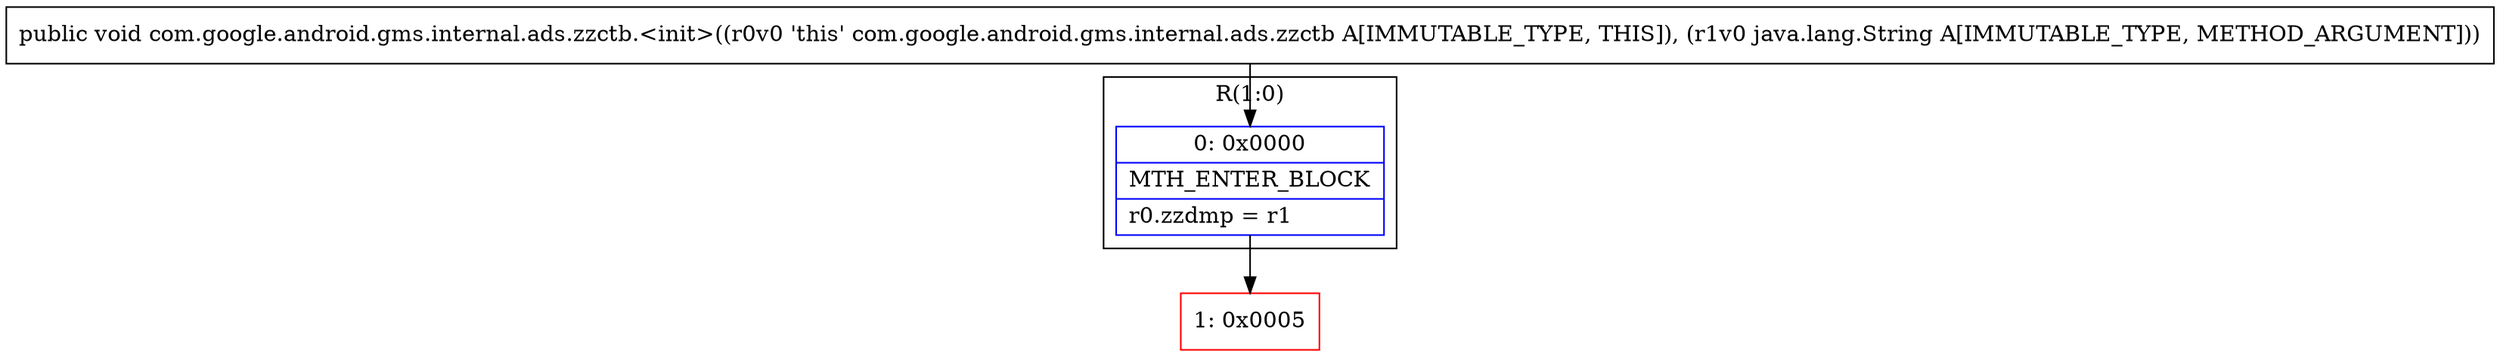 digraph "CFG forcom.google.android.gms.internal.ads.zzctb.\<init\>(Ljava\/lang\/String;)V" {
subgraph cluster_Region_230525780 {
label = "R(1:0)";
node [shape=record,color=blue];
Node_0 [shape=record,label="{0\:\ 0x0000|MTH_ENTER_BLOCK\l|r0.zzdmp = r1\l}"];
}
Node_1 [shape=record,color=red,label="{1\:\ 0x0005}"];
MethodNode[shape=record,label="{public void com.google.android.gms.internal.ads.zzctb.\<init\>((r0v0 'this' com.google.android.gms.internal.ads.zzctb A[IMMUTABLE_TYPE, THIS]), (r1v0 java.lang.String A[IMMUTABLE_TYPE, METHOD_ARGUMENT])) }"];
MethodNode -> Node_0;
Node_0 -> Node_1;
}

